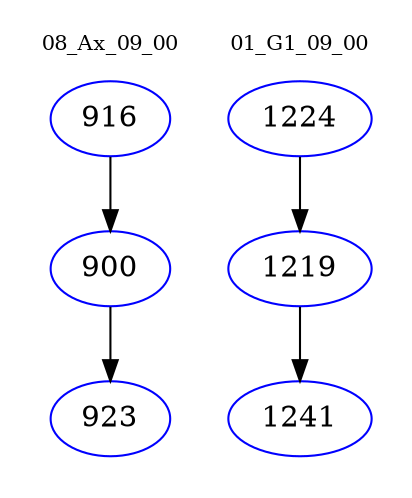 digraph{
subgraph cluster_0 {
color = white
label = "08_Ax_09_00";
fontsize=10;
T0_916 [label="916", color="blue"]
T0_916 -> T0_900 [color="black"]
T0_900 [label="900", color="blue"]
T0_900 -> T0_923 [color="black"]
T0_923 [label="923", color="blue"]
}
subgraph cluster_1 {
color = white
label = "01_G1_09_00";
fontsize=10;
T1_1224 [label="1224", color="blue"]
T1_1224 -> T1_1219 [color="black"]
T1_1219 [label="1219", color="blue"]
T1_1219 -> T1_1241 [color="black"]
T1_1241 [label="1241", color="blue"]
}
}

